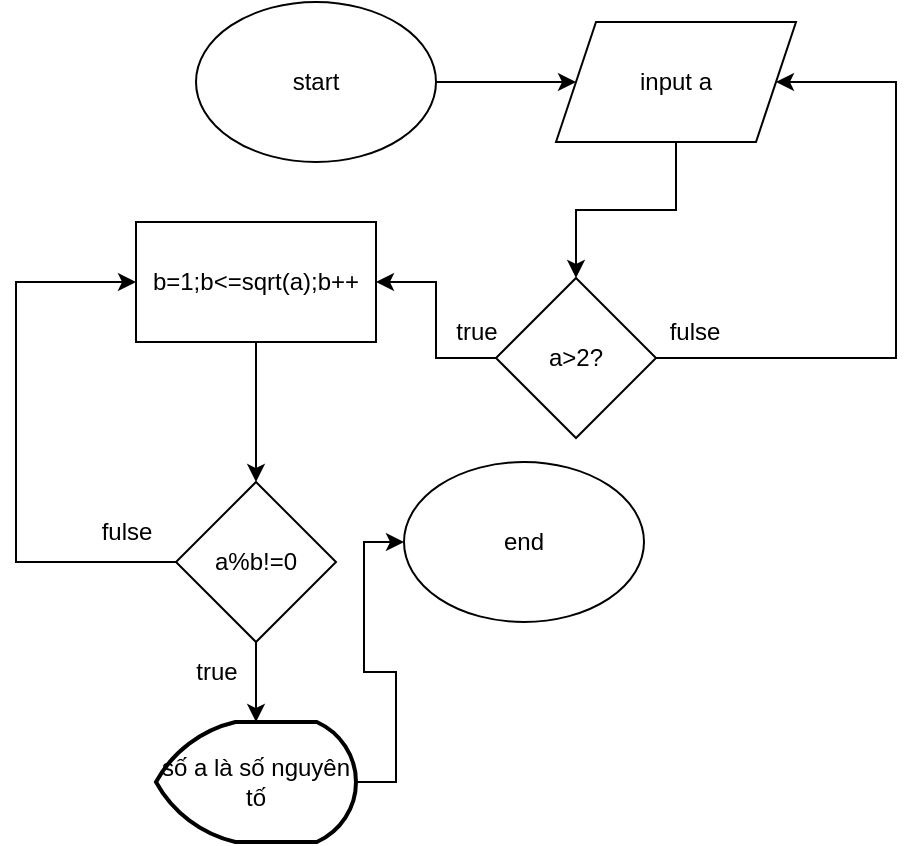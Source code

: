 <mxfile version="25.0.2">
  <diagram id="C5RBs43oDa-KdzZeNtuy" name="Page-1">
    <mxGraphModel dx="1036" dy="702" grid="1" gridSize="10" guides="1" tooltips="1" connect="1" arrows="1" fold="1" page="1" pageScale="1" pageWidth="827" pageHeight="1169" math="0" shadow="0">
      <root>
        <mxCell id="WIyWlLk6GJQsqaUBKTNV-0" />
        <mxCell id="WIyWlLk6GJQsqaUBKTNV-1" parent="WIyWlLk6GJQsqaUBKTNV-0" />
        <mxCell id="B2VOTwWJ7asvZiV1slHL-18" value="" style="edgeStyle=orthogonalEdgeStyle;rounded=0;orthogonalLoop=1;jettySize=auto;html=1;" edge="1" parent="WIyWlLk6GJQsqaUBKTNV-1" source="B2VOTwWJ7asvZiV1slHL-0" target="B2VOTwWJ7asvZiV1slHL-2">
          <mxGeometry relative="1" as="geometry" />
        </mxCell>
        <mxCell id="B2VOTwWJ7asvZiV1slHL-0" value="start" style="ellipse;whiteSpace=wrap;html=1;" vertex="1" parent="WIyWlLk6GJQsqaUBKTNV-1">
          <mxGeometry x="190" y="150" width="120" height="80" as="geometry" />
        </mxCell>
        <mxCell id="B2VOTwWJ7asvZiV1slHL-1" value="end" style="ellipse;whiteSpace=wrap;html=1;" vertex="1" parent="WIyWlLk6GJQsqaUBKTNV-1">
          <mxGeometry x="294" y="380" width="120" height="80" as="geometry" />
        </mxCell>
        <mxCell id="B2VOTwWJ7asvZiV1slHL-17" value="" style="edgeStyle=orthogonalEdgeStyle;rounded=0;orthogonalLoop=1;jettySize=auto;html=1;" edge="1" parent="WIyWlLk6GJQsqaUBKTNV-1" source="B2VOTwWJ7asvZiV1slHL-2" target="B2VOTwWJ7asvZiV1slHL-3">
          <mxGeometry relative="1" as="geometry" />
        </mxCell>
        <mxCell id="B2VOTwWJ7asvZiV1slHL-2" value="input a" style="shape=parallelogram;perimeter=parallelogramPerimeter;whiteSpace=wrap;html=1;fixedSize=1;" vertex="1" parent="WIyWlLk6GJQsqaUBKTNV-1">
          <mxGeometry x="370" y="160" width="120" height="60" as="geometry" />
        </mxCell>
        <mxCell id="B2VOTwWJ7asvZiV1slHL-8" style="edgeStyle=orthogonalEdgeStyle;rounded=0;orthogonalLoop=1;jettySize=auto;html=1;exitX=0;exitY=0.5;exitDx=0;exitDy=0;entryX=1;entryY=0.5;entryDx=0;entryDy=0;" edge="1" parent="WIyWlLk6GJQsqaUBKTNV-1" source="B2VOTwWJ7asvZiV1slHL-3" target="B2VOTwWJ7asvZiV1slHL-7">
          <mxGeometry relative="1" as="geometry" />
        </mxCell>
        <mxCell id="B2VOTwWJ7asvZiV1slHL-20" style="edgeStyle=orthogonalEdgeStyle;rounded=0;orthogonalLoop=1;jettySize=auto;html=1;exitX=1;exitY=0.5;exitDx=0;exitDy=0;entryX=1;entryY=0.5;entryDx=0;entryDy=0;" edge="1" parent="WIyWlLk6GJQsqaUBKTNV-1" source="B2VOTwWJ7asvZiV1slHL-3" target="B2VOTwWJ7asvZiV1slHL-2">
          <mxGeometry relative="1" as="geometry">
            <mxPoint x="629" y="160" as="targetPoint" />
            <mxPoint x="479" y="270" as="sourcePoint" />
            <Array as="points">
              <mxPoint x="540" y="328" />
              <mxPoint x="540" y="190" />
            </Array>
          </mxGeometry>
        </mxCell>
        <mxCell id="B2VOTwWJ7asvZiV1slHL-3" value="a&amp;gt;2?" style="rhombus;whiteSpace=wrap;html=1;" vertex="1" parent="WIyWlLk6GJQsqaUBKTNV-1">
          <mxGeometry x="340" y="288" width="80" height="80" as="geometry" />
        </mxCell>
        <mxCell id="B2VOTwWJ7asvZiV1slHL-5" value="fulse" style="text;html=1;align=center;verticalAlign=middle;resizable=0;points=[];autosize=1;strokeColor=none;fillColor=none;" vertex="1" parent="WIyWlLk6GJQsqaUBKTNV-1">
          <mxGeometry x="414" y="300" width="50" height="30" as="geometry" />
        </mxCell>
        <mxCell id="B2VOTwWJ7asvZiV1slHL-6" value="true" style="text;html=1;align=center;verticalAlign=middle;resizable=0;points=[];autosize=1;strokeColor=none;fillColor=none;" vertex="1" parent="WIyWlLk6GJQsqaUBKTNV-1">
          <mxGeometry x="310" y="300" width="40" height="30" as="geometry" />
        </mxCell>
        <mxCell id="B2VOTwWJ7asvZiV1slHL-10" value="" style="edgeStyle=orthogonalEdgeStyle;rounded=0;orthogonalLoop=1;jettySize=auto;html=1;" edge="1" parent="WIyWlLk6GJQsqaUBKTNV-1" source="B2VOTwWJ7asvZiV1slHL-7" target="B2VOTwWJ7asvZiV1slHL-9">
          <mxGeometry relative="1" as="geometry" />
        </mxCell>
        <mxCell id="B2VOTwWJ7asvZiV1slHL-7" value="b=1;b&amp;lt;=sqrt(a);b++" style="rounded=0;whiteSpace=wrap;html=1;" vertex="1" parent="WIyWlLk6GJQsqaUBKTNV-1">
          <mxGeometry x="160" y="260" width="120" height="60" as="geometry" />
        </mxCell>
        <mxCell id="B2VOTwWJ7asvZiV1slHL-12" value="" style="edgeStyle=orthogonalEdgeStyle;rounded=0;orthogonalLoop=1;jettySize=auto;html=1;" edge="1" parent="WIyWlLk6GJQsqaUBKTNV-1" source="B2VOTwWJ7asvZiV1slHL-9" target="B2VOTwWJ7asvZiV1slHL-11">
          <mxGeometry relative="1" as="geometry" />
        </mxCell>
        <mxCell id="B2VOTwWJ7asvZiV1slHL-14" style="edgeStyle=orthogonalEdgeStyle;rounded=0;orthogonalLoop=1;jettySize=auto;html=1;exitX=0;exitY=0.5;exitDx=0;exitDy=0;entryX=0;entryY=0.5;entryDx=0;entryDy=0;" edge="1" parent="WIyWlLk6GJQsqaUBKTNV-1" source="B2VOTwWJ7asvZiV1slHL-9" target="B2VOTwWJ7asvZiV1slHL-7">
          <mxGeometry relative="1" as="geometry">
            <Array as="points">
              <mxPoint x="100" y="430" />
              <mxPoint x="100" y="290" />
            </Array>
          </mxGeometry>
        </mxCell>
        <mxCell id="B2VOTwWJ7asvZiV1slHL-9" value="a%b!=0" style="rhombus;whiteSpace=wrap;html=1;rounded=0;" vertex="1" parent="WIyWlLk6GJQsqaUBKTNV-1">
          <mxGeometry x="180" y="390" width="80" height="80" as="geometry" />
        </mxCell>
        <mxCell id="B2VOTwWJ7asvZiV1slHL-16" style="edgeStyle=orthogonalEdgeStyle;rounded=0;orthogonalLoop=1;jettySize=auto;html=1;exitX=1;exitY=0.5;exitDx=0;exitDy=0;exitPerimeter=0;entryX=0;entryY=0.5;entryDx=0;entryDy=0;" edge="1" parent="WIyWlLk6GJQsqaUBKTNV-1" source="B2VOTwWJ7asvZiV1slHL-11" target="B2VOTwWJ7asvZiV1slHL-1">
          <mxGeometry relative="1" as="geometry" />
        </mxCell>
        <mxCell id="B2VOTwWJ7asvZiV1slHL-11" value="số a là số nguyên tố" style="strokeWidth=2;html=1;shape=mxgraph.flowchart.display;whiteSpace=wrap;" vertex="1" parent="WIyWlLk6GJQsqaUBKTNV-1">
          <mxGeometry x="170" y="510" width="100" height="60" as="geometry" />
        </mxCell>
        <mxCell id="B2VOTwWJ7asvZiV1slHL-13" value="true" style="text;html=1;align=center;verticalAlign=middle;resizable=0;points=[];autosize=1;strokeColor=none;fillColor=none;" vertex="1" parent="WIyWlLk6GJQsqaUBKTNV-1">
          <mxGeometry x="180" y="470" width="40" height="30" as="geometry" />
        </mxCell>
        <mxCell id="B2VOTwWJ7asvZiV1slHL-15" value="fulse" style="text;html=1;align=center;verticalAlign=middle;resizable=0;points=[];autosize=1;strokeColor=none;fillColor=none;" vertex="1" parent="WIyWlLk6GJQsqaUBKTNV-1">
          <mxGeometry x="130" y="400" width="50" height="30" as="geometry" />
        </mxCell>
      </root>
    </mxGraphModel>
  </diagram>
</mxfile>
